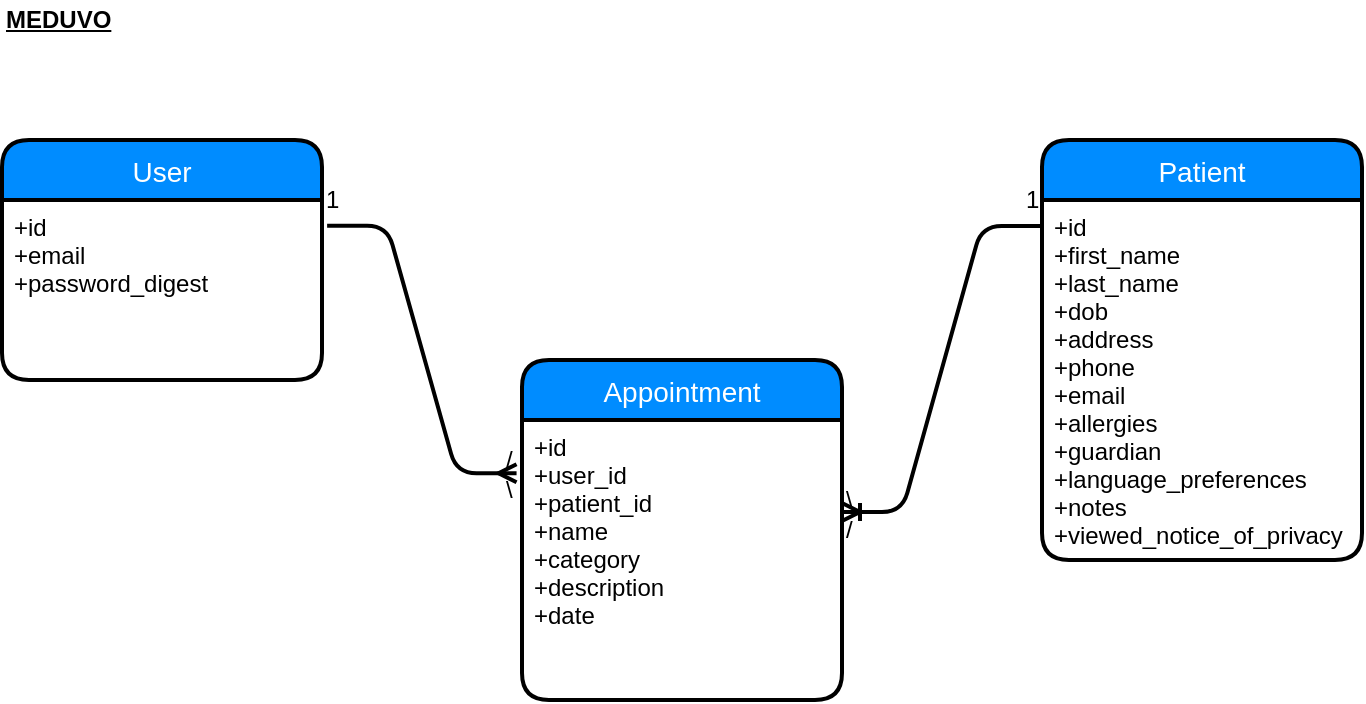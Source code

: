 <mxfile version="12.2.4" pages="1"><diagram id="hzxH8bm4l0LKezSr1w9X" name="ERD"><mxGraphModel dx="505" dy="358" grid="1" gridSize="10" guides="1" tooltips="1" connect="1" arrows="1" fold="1" page="1" pageScale="1" pageWidth="850" pageHeight="1100" math="0" shadow="0"><root><mxCell id="0"/><mxCell id="1" parent="0"/><mxCell id="35" value="User" style="swimlane;childLayout=stackLayout;horizontal=1;startSize=30;horizontalStack=0;fillColor=#008cff;fontColor=#FFFFFF;rounded=1;fontSize=14;fontStyle=0;strokeWidth=2;resizeParent=0;resizeLast=1;shadow=0;dashed=0;align=center;" parent="1" vertex="1"><mxGeometry x="70" y="280" width="160" height="120" as="geometry"/></mxCell><mxCell id="36" value="+id &#10;+email&#10;+password_digest " style="align=left;strokeColor=none;fillColor=none;spacingLeft=4;fontSize=12;verticalAlign=top;resizable=0;rotatable=0;part=1;" parent="35" vertex="1"><mxGeometry y="30" width="160" height="90" as="geometry"/></mxCell><mxCell id="37" value="Appointment" style="swimlane;childLayout=stackLayout;horizontal=1;startSize=30;horizontalStack=0;fillColor=#008cff;fontColor=#FFFFFF;rounded=1;fontSize=14;fontStyle=0;strokeWidth=2;resizeParent=0;resizeLast=1;shadow=0;dashed=0;align=center;" parent="1" vertex="1"><mxGeometry x="330" y="390" width="160" height="170" as="geometry"/></mxCell><mxCell id="38" value="+id &#10;+user_id&#10;+patient_id &#10;+name&#10;+category&#10;+description&#10;+date&#10;" style="align=left;strokeColor=none;fillColor=none;spacingLeft=4;fontSize=12;verticalAlign=top;resizable=0;rotatable=0;part=1;" parent="37" vertex="1"><mxGeometry y="30" width="160" height="140" as="geometry"/></mxCell><mxCell id="39" value="Patient" style="swimlane;childLayout=stackLayout;horizontal=1;startSize=30;horizontalStack=0;fillColor=#008cff;fontColor=#FFFFFF;rounded=1;fontSize=14;fontStyle=0;strokeWidth=2;resizeParent=0;resizeLast=1;shadow=0;dashed=0;align=center;" parent="1" vertex="1"><mxGeometry x="590" y="280" width="160" height="210" as="geometry"/></mxCell><mxCell id="40" value="+id &#10;+first_name&#10;+last_name &#10;+dob&#10;+address&#10;+phone&#10;+email&#10;+allergies&#10;+guardian&#10;+language_preferences&#10;+notes&#10;+viewed_notice_of_privacy&#10;" style="align=left;strokeColor=none;fillColor=none;spacingLeft=4;fontSize=12;verticalAlign=top;resizable=0;rotatable=0;part=1;" parent="39" vertex="1"><mxGeometry y="30" width="160" height="180" as="geometry"/></mxCell><mxCell id="46" value="&lt;b&gt;&lt;u&gt;MEDUVO&lt;/u&gt;&lt;/b&gt;" style="text;html=1;resizable=0;points=[];autosize=1;align=left;verticalAlign=top;spacingTop=-4;" parent="1" vertex="1"><mxGeometry x="70" y="210" width="70" height="20" as="geometry"/></mxCell><mxCell id="47" value="" style="edgeStyle=entityRelationEdgeStyle;fontSize=12;html=1;endArrow=ERmany;entryX=-0.017;entryY=0.19;entryDx=0;entryDy=0;entryPerimeter=0;exitX=1.016;exitY=0.143;exitDx=0;exitDy=0;exitPerimeter=0;endFill=0;strokeWidth=2;" parent="1" source="36" target="38" edge="1"><mxGeometry width="100" height="100" relative="1" as="geometry"><mxPoint x="270" y="410" as="sourcePoint"/><mxPoint x="280" y="490" as="targetPoint"/></mxGeometry></mxCell><mxCell id="48" value="" style="edgeStyle=entityRelationEdgeStyle;fontSize=12;html=1;endArrow=none;entryX=-0.001;entryY=0.072;entryDx=0;entryDy=0;entryPerimeter=0;endFill=0;startArrow=ERoneToMany;startFill=0;strokeColor=#000000;targetPerimeterSpacing=0;shadow=0;strokeWidth=2;" parent="1" target="40" edge="1"><mxGeometry width="100" height="100" relative="1" as="geometry"><mxPoint x="490" y="466" as="sourcePoint"/><mxPoint x="590" y="320" as="targetPoint"/></mxGeometry></mxCell><mxCell id="49" value="\" style="text;html=1;resizable=0;points=[];autosize=1;align=left;verticalAlign=top;spacingTop=-4;fontSize=12;" vertex="1" parent="1"><mxGeometry x="490" y="450" width="20" height="20" as="geometry"/></mxCell><mxCell id="50" value="/" style="text;html=1;resizable=0;points=[];autosize=1;align=left;verticalAlign=top;spacingTop=-4;fontSize=12;" vertex="1" parent="1"><mxGeometry x="490" y="465" width="20" height="20" as="geometry"/></mxCell><mxCell id="51" value="/" style="text;html=1;resizable=0;points=[];autosize=1;align=left;verticalAlign=top;spacingTop=-4;fontSize=12;" vertex="1" parent="1"><mxGeometry x="320" y="430" width="20" height="20" as="geometry"/></mxCell><mxCell id="52" value="\" style="text;html=1;resizable=0;points=[];autosize=1;align=left;verticalAlign=top;spacingTop=-4;fontSize=12;" vertex="1" parent="1"><mxGeometry x="320" y="445" width="20" height="20" as="geometry"/></mxCell><mxCell id="53" value="1" style="text;html=1;resizable=0;points=[];autosize=1;align=left;verticalAlign=top;spacingTop=-4;fontSize=12;" vertex="1" parent="1"><mxGeometry x="230" y="300" width="20" height="20" as="geometry"/></mxCell><mxCell id="54" value="1" style="text;html=1;resizable=0;points=[];autosize=1;align=left;verticalAlign=top;spacingTop=-4;fontSize=12;" vertex="1" parent="1"><mxGeometry x="580" y="300" width="20" height="20" as="geometry"/></mxCell></root></mxGraphModel></diagram></mxfile>